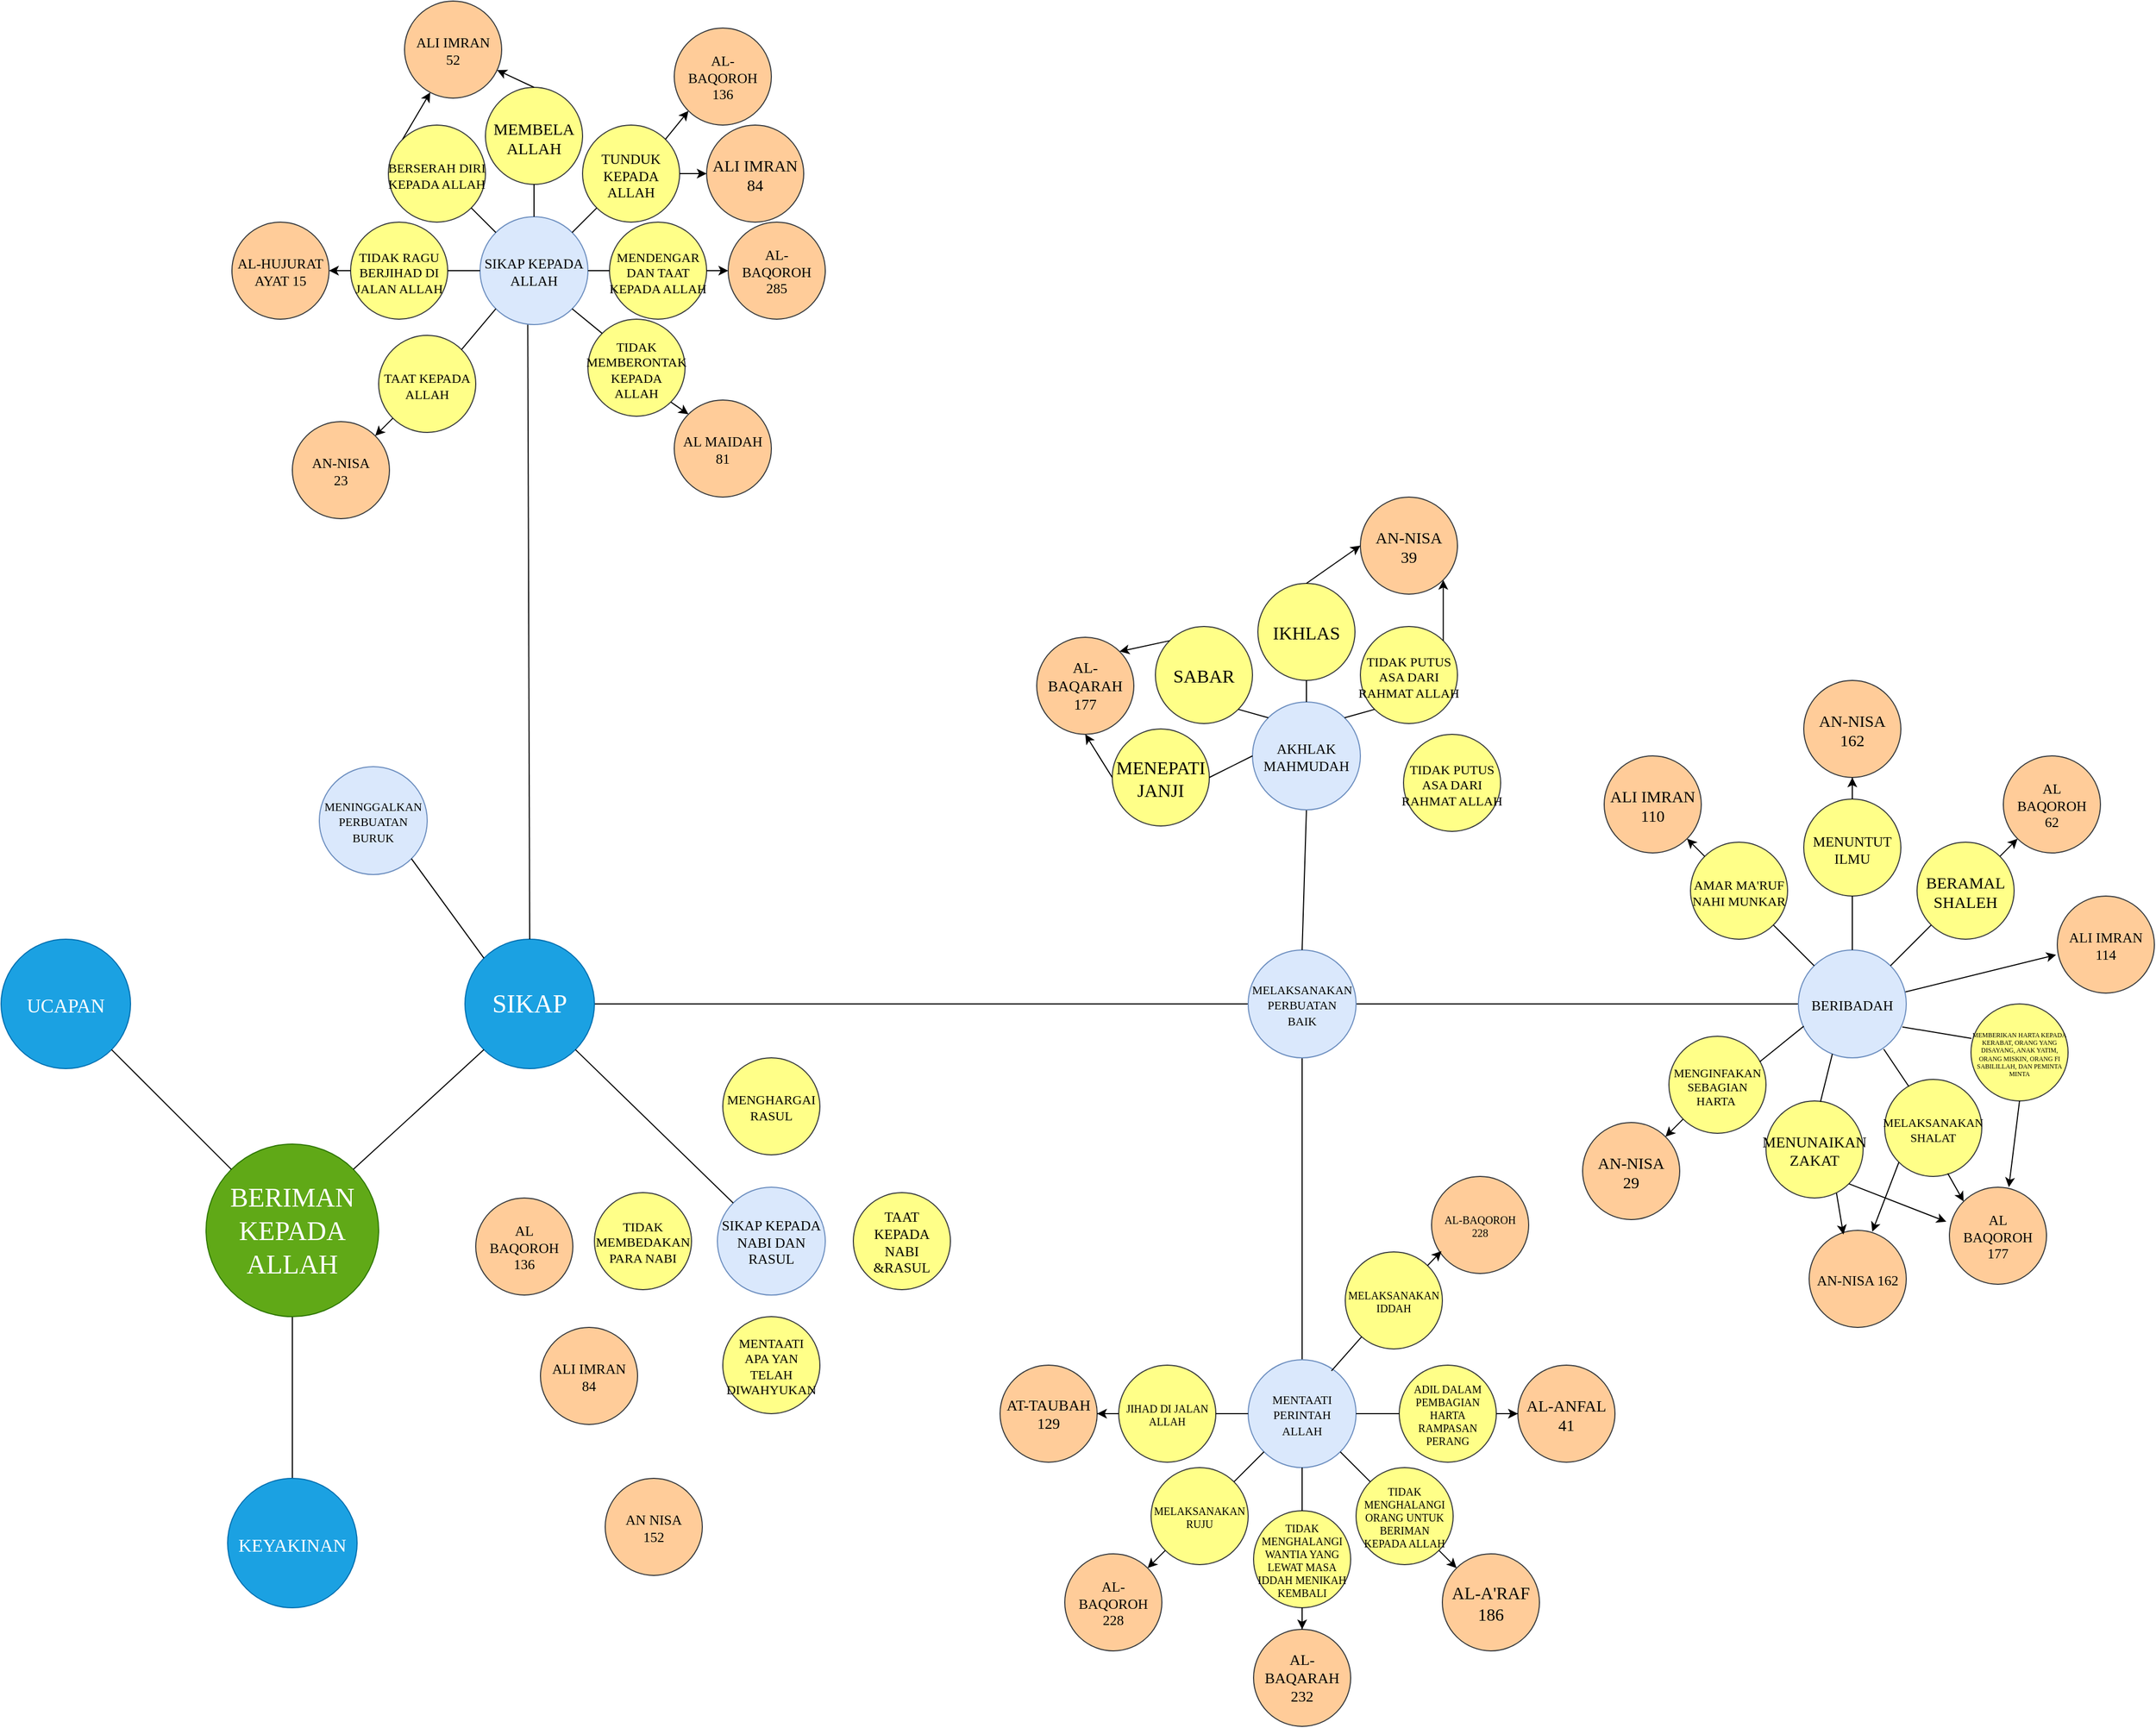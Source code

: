 <mxfile version="22.1.5" type="github">
  <diagram name="Page-1" id="rL7skqNRmiK7tFPdeKB9">
    <mxGraphModel dx="1336" dy="823" grid="1" gridSize="10" guides="1" tooltips="1" connect="1" arrows="1" fold="1" page="1" pageScale="1" pageWidth="850" pageHeight="1100" math="0" shadow="0">
      <root>
        <mxCell id="0" />
        <mxCell id="1" parent="0" />
        <mxCell id="a2YRNJPd1vLLNCF1Q3Im-14" style="edgeStyle=orthogonalEdgeStyle;rounded=0;orthogonalLoop=1;jettySize=auto;html=1;entryX=0.5;entryY=0;entryDx=0;entryDy=0;endArrow=none;endFill=0;" parent="1" source="a2YRNJPd1vLLNCF1Q3Im-1" target="a2YRNJPd1vLLNCF1Q3Im-5" edge="1">
          <mxGeometry relative="1" as="geometry" />
        </mxCell>
        <mxCell id="a2YRNJPd1vLLNCF1Q3Im-1" value="&lt;font face=&quot;Georgia&quot; style=&quot;font-size: 25px;&quot;&gt;BERIMAN KEPADA ALLAH&lt;/font&gt;" style="ellipse;aspect=fixed;verticalAlign=middle;fontSize=25;labelBackgroundColor=none;labelBorderColor=none;whiteSpace=wrap;html=1;spacingTop=0;movable=1;resizable=1;rotatable=1;deletable=1;editable=1;locked=0;connectable=1;fillColor=#60a917;strokeColor=#2D7600;fontColor=#ffffff;" parent="1" vertex="1">
          <mxGeometry x="600" y="1110" width="160" height="160" as="geometry" />
        </mxCell>
        <mxCell id="a2YRNJPd1vLLNCF1Q3Im-5" value="&lt;font style=&quot;font-size: 17px;&quot; face=&quot;Georgia&quot;&gt;KEYAKINAN&lt;/font&gt;" style="ellipse;aspect=fixed;verticalAlign=middle;fontSize=24;labelBackgroundColor=none;labelBorderColor=none;whiteSpace=wrap;html=1;spacingTop=0;fillColor=#1ba1e2;fontColor=#ffffff;strokeColor=#006EAF;" parent="1" vertex="1">
          <mxGeometry x="620" y="1420" width="120" height="120" as="geometry" />
        </mxCell>
        <mxCell id="a2YRNJPd1vLLNCF1Q3Im-7" value="&lt;font face=&quot;Georgia&quot;&gt;&lt;span style=&quot;font-size: 18px;&quot;&gt;UCAPAN&lt;/span&gt;&lt;/font&gt;" style="ellipse;aspect=fixed;verticalAlign=middle;fontSize=24;labelBackgroundColor=none;labelBorderColor=none;whiteSpace=wrap;html=1;spacingTop=0;fillColor=#1ba1e2;fontColor=#ffffff;strokeColor=#006EAF;" parent="1" vertex="1">
          <mxGeometry x="410" y="920" width="120" height="120" as="geometry" />
        </mxCell>
        <mxCell id="o5gAmBm_YUjry-24WyWt-43" style="edgeStyle=orthogonalEdgeStyle;rounded=0;orthogonalLoop=1;jettySize=auto;html=1;entryX=0;entryY=0.5;entryDx=0;entryDy=0;endArrow=none;endFill=0;" parent="1" source="a2YRNJPd1vLLNCF1Q3Im-8" target="a2YRNJPd1vLLNCF1Q3Im-17" edge="1">
          <mxGeometry relative="1" as="geometry">
            <mxPoint x="1100" y="980" as="targetPoint" />
          </mxGeometry>
        </mxCell>
        <mxCell id="a2YRNJPd1vLLNCF1Q3Im-8" value="&lt;font face=&quot;Georgia&quot; style=&quot;font-size: 24px;&quot;&gt;SIKAP&lt;/font&gt;" style="ellipse;aspect=fixed;verticalAlign=middle;fontSize=24;labelBackgroundColor=none;labelBorderColor=none;whiteSpace=wrap;html=1;spacingTop=0;fillColor=#1ba1e2;fontColor=#ffffff;strokeColor=#006EAF;" parent="1" vertex="1">
          <mxGeometry x="840" y="920" width="120" height="120" as="geometry" />
        </mxCell>
        <mxCell id="a2YRNJPd1vLLNCF1Q3Im-11" value="" style="endArrow=none;html=1;rounded=0;exitX=1;exitY=0;exitDx=0;exitDy=0;entryX=0;entryY=1;entryDx=0;entryDy=0;endFill=0;" parent="1" source="a2YRNJPd1vLLNCF1Q3Im-1" target="a2YRNJPd1vLLNCF1Q3Im-8" edge="1">
          <mxGeometry width="50" height="50" relative="1" as="geometry">
            <mxPoint x="820" y="1140" as="sourcePoint" />
            <mxPoint x="910" y="1100" as="targetPoint" />
          </mxGeometry>
        </mxCell>
        <mxCell id="a2YRNJPd1vLLNCF1Q3Im-13" value="" style="endArrow=none;html=1;rounded=0;exitX=0;exitY=0;exitDx=0;exitDy=0;endFill=0;" parent="1" source="a2YRNJPd1vLLNCF1Q3Im-1" target="a2YRNJPd1vLLNCF1Q3Im-7" edge="1">
          <mxGeometry width="50" height="50" relative="1" as="geometry">
            <mxPoint x="560" y="1170" as="sourcePoint" />
            <mxPoint x="610" y="1120" as="targetPoint" />
          </mxGeometry>
        </mxCell>
        <mxCell id="a2YRNJPd1vLLNCF1Q3Im-16" value="&lt;font style=&quot;font-size: 11px;&quot; face=&quot;Georgia&quot;&gt;MENINGGALKAN PERBUATAN BURUK&lt;/font&gt;" style="ellipse;whiteSpace=wrap;html=1;aspect=fixed;spacingTop=2;spacing=5;fillColor=#dae8fc;strokeColor=#6c8ebf;" parent="1" vertex="1">
          <mxGeometry x="705" y="760" width="100" height="100" as="geometry" />
        </mxCell>
        <mxCell id="o5gAmBm_YUjry-24WyWt-33" style="edgeStyle=orthogonalEdgeStyle;rounded=0;orthogonalLoop=1;jettySize=auto;html=1;entryX=0.5;entryY=0;entryDx=0;entryDy=0;endArrow=none;endFill=0;" parent="1" source="a2YRNJPd1vLLNCF1Q3Im-17" target="a2YRNJPd1vLLNCF1Q3Im-25" edge="1">
          <mxGeometry relative="1" as="geometry">
            <mxPoint x="1200" y="1360" as="targetPoint" />
          </mxGeometry>
        </mxCell>
        <mxCell id="o5gAmBm_YUjry-24WyWt-42" style="edgeStyle=orthogonalEdgeStyle;rounded=0;orthogonalLoop=1;jettySize=auto;html=1;entryX=0;entryY=0.5;entryDx=0;entryDy=0;endArrow=none;endFill=0;" parent="1" source="a2YRNJPd1vLLNCF1Q3Im-17" target="a2YRNJPd1vLLNCF1Q3Im-30" edge="1">
          <mxGeometry relative="1" as="geometry">
            <mxPoint x="1560" y="1080" as="targetPoint" />
          </mxGeometry>
        </mxCell>
        <mxCell id="a2YRNJPd1vLLNCF1Q3Im-17" value="&lt;font face=&quot;Georgia&quot;&gt;&lt;span style=&quot;font-size: 11px;&quot;&gt;MELAKSANAKAN PERBUATAN BAIK&lt;/span&gt;&lt;/font&gt;" style="ellipse;whiteSpace=wrap;html=1;aspect=fixed;spacingTop=2;spacing=5;fillColor=#dae8fc;strokeColor=#6c8ebf;" parent="1" vertex="1">
          <mxGeometry x="1566" y="930" width="100" height="100" as="geometry" />
        </mxCell>
        <mxCell id="a2YRNJPd1vLLNCF1Q3Im-20" value="" style="endArrow=none;html=1;rounded=0;entryX=1;entryY=1;entryDx=0;entryDy=0;endFill=0;exitX=0;exitY=0;exitDx=0;exitDy=0;" parent="1" source="a2YRNJPd1vLLNCF1Q3Im-8" target="a2YRNJPd1vLLNCF1Q3Im-16" edge="1">
          <mxGeometry width="50" height="50" relative="1" as="geometry">
            <mxPoint x="690" y="1020" as="sourcePoint" />
            <mxPoint x="740" y="970" as="targetPoint" />
          </mxGeometry>
        </mxCell>
        <mxCell id="o5gAmBm_YUjry-24WyWt-23" value="" style="group" parent="1" vertex="1" connectable="0">
          <mxGeometry x="1336" y="1140" width="590" height="510" as="geometry" />
        </mxCell>
        <mxCell id="a2YRNJPd1vLLNCF1Q3Im-22" value="&lt;font style=&quot;font-size: 10px;&quot;&gt;MELAKSANAKAN IDDAH&lt;/font&gt;" style="ellipse;whiteSpace=wrap;html=1;aspect=fixed;spacingTop=2;spacing=5;fontSize=10;fontFamily=Tahoma;fillColor=#ffff88;strokeColor=#36393d;" parent="o5gAmBm_YUjry-24WyWt-23" vertex="1">
          <mxGeometry x="320" y="70" width="90" height="90" as="geometry" />
        </mxCell>
        <mxCell id="a2YRNJPd1vLLNCF1Q3Im-23" value="&lt;font style=&quot;font-size: 10px;&quot;&gt;MELAKSANAKAN RUJU&lt;/font&gt;" style="ellipse;whiteSpace=wrap;html=1;aspect=fixed;spacingTop=2;spacing=5;fontSize=10;fontFamily=Tahoma;fillColor=#ffff88;strokeColor=#36393d;" parent="o5gAmBm_YUjry-24WyWt-23" vertex="1">
          <mxGeometry x="140" y="270" width="90" height="90" as="geometry" />
        </mxCell>
        <mxCell id="a2YRNJPd1vLLNCF1Q3Im-24" value="&lt;font style=&quot;font-size: 10px;&quot;&gt;TIDAK MENGHALANGI WANTIA YANG LEWAT MASA IDDAH MENIKAH KEMBALI&lt;/font&gt;" style="ellipse;whiteSpace=wrap;html=1;aspect=fixed;spacingTop=2;spacing=5;fontSize=10;fontFamily=Tahoma;fillColor=#ffff88;strokeColor=#36393d;" parent="o5gAmBm_YUjry-24WyWt-23" vertex="1">
          <mxGeometry x="235" y="310" width="90" height="90" as="geometry" />
        </mxCell>
        <mxCell id="a2YRNJPd1vLLNCF1Q3Im-25" value="&lt;font face=&quot;Georgia&quot;&gt;&lt;span style=&quot;font-size: 11px;&quot;&gt;MENTAATI PERINTAH ALLAH&lt;/span&gt;&lt;/font&gt;" style="ellipse;whiteSpace=wrap;html=1;aspect=fixed;spacingTop=2;spacing=5;fillColor=#dae8fc;strokeColor=#6c8ebf;" parent="o5gAmBm_YUjry-24WyWt-23" vertex="1">
          <mxGeometry x="230" y="170" width="100" height="100" as="geometry" />
        </mxCell>
        <mxCell id="a2YRNJPd1vLLNCF1Q3Im-27" value="&lt;font style=&quot;font-size: 10px;&quot;&gt;TIDAK MENGHALANGI ORANG UNTUK BERIMAN KEPADA ALLAH&lt;/font&gt;" style="ellipse;whiteSpace=wrap;html=1;aspect=fixed;spacingTop=2;spacing=5;fontSize=10;fontFamily=Tahoma;fillColor=#ffff88;strokeColor=#36393d;" parent="o5gAmBm_YUjry-24WyWt-23" vertex="1">
          <mxGeometry x="330" y="270" width="90" height="90" as="geometry" />
        </mxCell>
        <mxCell id="a2YRNJPd1vLLNCF1Q3Im-28" value="&lt;font style=&quot;font-size: 10px;&quot;&gt;ADIL DALAM PEMBAGIAN HARTA RAMPASAN PERANG&lt;/font&gt;" style="ellipse;whiteSpace=wrap;html=1;aspect=fixed;spacingTop=2;spacing=5;fontSize=10;fontFamily=Tahoma;fillColor=#ffff88;strokeColor=#36393d;" parent="o5gAmBm_YUjry-24WyWt-23" vertex="1">
          <mxGeometry x="370" y="175" width="90" height="90" as="geometry" />
        </mxCell>
        <mxCell id="a2YRNJPd1vLLNCF1Q3Im-29" value="&lt;font style=&quot;font-size: 10px;&quot;&gt;JIHAD DI JALAN ALLAH&lt;/font&gt;" style="ellipse;whiteSpace=wrap;html=1;aspect=fixed;spacingTop=2;spacing=5;fontSize=10;fontFamily=Tahoma;fillColor=#ffff88;strokeColor=#36393d;" parent="o5gAmBm_YUjry-24WyWt-23" vertex="1">
          <mxGeometry x="110" y="175" width="90" height="90" as="geometry" />
        </mxCell>
        <mxCell id="o5gAmBm_YUjry-24WyWt-8" value="AL-BAQARAH&lt;br style=&quot;font-size: 14px;&quot;&gt;232" style="ellipse;whiteSpace=wrap;html=1;aspect=fixed;spacingTop=2;spacing=5;fontSize=14;fontFamily=Tahoma;fillStyle=solid;fillColor=#ffcc99;strokeColor=#36393d;" parent="o5gAmBm_YUjry-24WyWt-23" vertex="1">
          <mxGeometry x="235" y="420" width="90" height="90" as="geometry" />
        </mxCell>
        <mxCell id="o5gAmBm_YUjry-24WyWt-9" value="AL-A&#39;RAF&lt;br style=&quot;font-size: 16px;&quot;&gt;186" style="ellipse;whiteSpace=wrap;html=1;aspect=fixed;spacingTop=2;spacing=5;fontSize=16;fontFamily=Tahoma;fillStyle=solid;fillColor=#ffcc99;strokeColor=#36393d;" parent="o5gAmBm_YUjry-24WyWt-23" vertex="1">
          <mxGeometry x="410" y="350" width="90" height="90" as="geometry" />
        </mxCell>
        <mxCell id="o5gAmBm_YUjry-24WyWt-10" value="AL-ANFAL&lt;br style=&quot;font-size: 15px;&quot;&gt;41" style="ellipse;whiteSpace=wrap;html=1;aspect=fixed;spacingTop=2;spacing=5;fontSize=15;fontFamily=Tahoma;fillStyle=solid;fillColor=#ffcc99;strokeColor=#36393d;" parent="o5gAmBm_YUjry-24WyWt-23" vertex="1">
          <mxGeometry x="480" y="175" width="90" height="90" as="geometry" />
        </mxCell>
        <mxCell id="o5gAmBm_YUjry-24WyWt-11" value="AL-BAQOROH&lt;br&gt;228" style="ellipse;whiteSpace=wrap;html=1;aspect=fixed;spacingTop=2;spacing=5;fontSize=10;fontFamily=Tahoma;fillStyle=solid;fillColor=#ffcc99;strokeColor=#36393d;" parent="o5gAmBm_YUjry-24WyWt-23" vertex="1">
          <mxGeometry x="400" width="90" height="90" as="geometry" />
        </mxCell>
        <mxCell id="o5gAmBm_YUjry-24WyWt-12" value="&lt;font style=&quot;font-size: 13px;&quot;&gt;AL-BAQOROH&lt;br&gt;228&lt;/font&gt;" style="ellipse;whiteSpace=wrap;html=1;aspect=fixed;spacingTop=2;spacing=5;fontSize=10;fontFamily=Tahoma;fillStyle=solid;fillColor=#ffcc99;strokeColor=#36393d;" parent="o5gAmBm_YUjry-24WyWt-23" vertex="1">
          <mxGeometry x="60" y="350" width="90" height="90" as="geometry" />
        </mxCell>
        <mxCell id="o5gAmBm_YUjry-24WyWt-13" value="&lt;font style=&quot;font-size: 14px;&quot;&gt;AT-TAUBAH&lt;br&gt;129&lt;/font&gt;" style="ellipse;whiteSpace=wrap;html=1;aspect=fixed;spacingTop=2;spacing=5;fontSize=10;fontFamily=Tahoma;fillStyle=solid;fillColor=#ffcc99;strokeColor=#36393d;" parent="o5gAmBm_YUjry-24WyWt-23" vertex="1">
          <mxGeometry y="175" width="90" height="90" as="geometry" />
        </mxCell>
        <mxCell id="o5gAmBm_YUjry-24WyWt-1" value="" style="endArrow=none;html=1;rounded=0;exitX=0.772;exitY=0.103;exitDx=0;exitDy=0;exitPerimeter=0;endFill=0;" parent="o5gAmBm_YUjry-24WyWt-23" source="a2YRNJPd1vLLNCF1Q3Im-25" target="a2YRNJPd1vLLNCF1Q3Im-22" edge="1">
          <mxGeometry width="50" height="50" relative="1" as="geometry">
            <mxPoint x="860" y="445" as="sourcePoint" />
            <mxPoint x="910" y="395" as="targetPoint" />
          </mxGeometry>
        </mxCell>
        <mxCell id="o5gAmBm_YUjry-24WyWt-4" value="" style="endArrow=none;html=1;rounded=0;exitX=0.5;exitY=1;exitDx=0;exitDy=0;entryX=0.5;entryY=0;entryDx=0;entryDy=0;endFill=0;" parent="o5gAmBm_YUjry-24WyWt-23" source="a2YRNJPd1vLLNCF1Q3Im-25" target="a2YRNJPd1vLLNCF1Q3Im-24" edge="1">
          <mxGeometry width="50" height="50" relative="1" as="geometry">
            <mxPoint x="920" y="591" as="sourcePoint" />
            <mxPoint x="944" y="569" as="targetPoint" />
          </mxGeometry>
        </mxCell>
        <mxCell id="o5gAmBm_YUjry-24WyWt-5" value="" style="endArrow=none;html=1;rounded=0;exitX=0;exitY=1;exitDx=0;exitDy=0;entryX=1;entryY=0;entryDx=0;entryDy=0;endFill=0;" parent="o5gAmBm_YUjry-24WyWt-23" source="a2YRNJPd1vLLNCF1Q3Im-25" target="a2YRNJPd1vLLNCF1Q3Im-23" edge="1">
          <mxGeometry width="50" height="50" relative="1" as="geometry">
            <mxPoint x="870" y="600" as="sourcePoint" />
            <mxPoint x="894" y="578" as="targetPoint" />
          </mxGeometry>
        </mxCell>
        <mxCell id="o5gAmBm_YUjry-24WyWt-3" value="" style="endArrow=none;html=1;rounded=0;exitX=1;exitY=1;exitDx=0;exitDy=0;entryX=0;entryY=0;entryDx=0;entryDy=0;endFill=0;" parent="o5gAmBm_YUjry-24WyWt-23" source="a2YRNJPd1vLLNCF1Q3Im-25" target="a2YRNJPd1vLLNCF1Q3Im-27" edge="1">
          <mxGeometry width="50" height="50" relative="1" as="geometry">
            <mxPoint x="960" y="550" as="sourcePoint" />
            <mxPoint x="984" y="528" as="targetPoint" />
          </mxGeometry>
        </mxCell>
        <mxCell id="o5gAmBm_YUjry-24WyWt-2" value="" style="endArrow=none;html=1;rounded=0;exitX=1;exitY=0.5;exitDx=0;exitDy=0;entryX=0;entryY=0.5;entryDx=0;entryDy=0;endFill=0;" parent="o5gAmBm_YUjry-24WyWt-23" source="a2YRNJPd1vLLNCF1Q3Im-25" target="a2YRNJPd1vLLNCF1Q3Im-28" edge="1">
          <mxGeometry width="50" height="50" relative="1" as="geometry">
            <mxPoint x="970" y="502" as="sourcePoint" />
            <mxPoint x="994" y="480" as="targetPoint" />
          </mxGeometry>
        </mxCell>
        <mxCell id="o5gAmBm_YUjry-24WyWt-6" value="" style="endArrow=none;html=1;rounded=0;exitX=0;exitY=0.5;exitDx=0;exitDy=0;entryX=1;entryY=0.5;entryDx=0;entryDy=0;endFill=0;" parent="o5gAmBm_YUjry-24WyWt-23" source="a2YRNJPd1vLLNCF1Q3Im-25" target="a2YRNJPd1vLLNCF1Q3Im-29" edge="1">
          <mxGeometry width="50" height="50" relative="1" as="geometry">
            <mxPoint x="850" y="470" as="sourcePoint" />
            <mxPoint x="874" y="448" as="targetPoint" />
          </mxGeometry>
        </mxCell>
        <mxCell id="o5gAmBm_YUjry-24WyWt-16" style="edgeStyle=orthogonalEdgeStyle;rounded=0;orthogonalLoop=1;jettySize=auto;html=1;" parent="o5gAmBm_YUjry-24WyWt-23" source="a2YRNJPd1vLLNCF1Q3Im-24" target="o5gAmBm_YUjry-24WyWt-8" edge="1">
          <mxGeometry relative="1" as="geometry" />
        </mxCell>
        <mxCell id="o5gAmBm_YUjry-24WyWt-17" value="" style="endArrow=classic;html=1;rounded=0;entryX=0;entryY=0;entryDx=0;entryDy=0;exitX=1;exitY=1;exitDx=0;exitDy=0;" parent="o5gAmBm_YUjry-24WyWt-23" source="a2YRNJPd1vLLNCF1Q3Im-27" target="o5gAmBm_YUjry-24WyWt-9" edge="1">
          <mxGeometry width="50" height="50" relative="1" as="geometry">
            <mxPoint x="1010" y="700" as="sourcePoint" />
            <mxPoint x="867" y="593" as="targetPoint" />
          </mxGeometry>
        </mxCell>
        <mxCell id="o5gAmBm_YUjry-24WyWt-18" style="edgeStyle=orthogonalEdgeStyle;rounded=0;orthogonalLoop=1;jettySize=auto;html=1;" parent="o5gAmBm_YUjry-24WyWt-23" source="a2YRNJPd1vLLNCF1Q3Im-28" target="o5gAmBm_YUjry-24WyWt-10" edge="1">
          <mxGeometry relative="1" as="geometry" />
        </mxCell>
        <mxCell id="o5gAmBm_YUjry-24WyWt-19" value="" style="endArrow=classic;html=1;rounded=0;entryX=0.102;entryY=0.769;entryDx=0;entryDy=0;entryPerimeter=0;" parent="o5gAmBm_YUjry-24WyWt-23" source="a2YRNJPd1vLLNCF1Q3Im-22" target="o5gAmBm_YUjry-24WyWt-11" edge="1">
          <mxGeometry width="50" height="50" relative="1" as="geometry">
            <mxPoint x="1070" y="390" as="sourcePoint" />
            <mxPoint x="877" y="603" as="targetPoint" />
          </mxGeometry>
        </mxCell>
        <mxCell id="o5gAmBm_YUjry-24WyWt-15" value="" style="endArrow=classic;html=1;rounded=0;exitX=0;exitY=1;exitDx=0;exitDy=0;entryX=1;entryY=0;entryDx=0;entryDy=0;" parent="o5gAmBm_YUjry-24WyWt-23" source="a2YRNJPd1vLLNCF1Q3Im-23" target="o5gAmBm_YUjry-24WyWt-12" edge="1">
          <mxGeometry width="50" height="50" relative="1" as="geometry">
            <mxPoint x="829" y="702" as="sourcePoint" />
            <mxPoint x="801" y="730" as="targetPoint" />
          </mxGeometry>
        </mxCell>
        <mxCell id="o5gAmBm_YUjry-24WyWt-14" style="edgeStyle=orthogonalEdgeStyle;rounded=0;orthogonalLoop=1;jettySize=auto;html=1;" parent="o5gAmBm_YUjry-24WyWt-23" source="a2YRNJPd1vLLNCF1Q3Im-29" target="o5gAmBm_YUjry-24WyWt-13" edge="1">
          <mxGeometry relative="1" as="geometry" />
        </mxCell>
        <mxCell id="xzEgWmElNntETUFJBHzL-2" value="" style="endArrow=none;html=1;rounded=0;exitX=0.5;exitY=0;exitDx=0;exitDy=0;entryX=0.5;entryY=1;entryDx=0;entryDy=0;endFill=0;" parent="1" source="a2YRNJPd1vLLNCF1Q3Im-17" target="xzEgWmElNntETUFJBHzL-1" edge="1">
          <mxGeometry width="50" height="50" relative="1" as="geometry">
            <mxPoint x="1665" y="955" as="sourcePoint" />
            <mxPoint x="1627" y="917" as="targetPoint" />
          </mxGeometry>
        </mxCell>
        <mxCell id="xzEgWmElNntETUFJBHzL-3" value="" style="group" parent="1" vertex="1" connectable="0">
          <mxGeometry x="1876" y="680" width="530" height="600" as="geometry" />
        </mxCell>
        <mxCell id="a2YRNJPd1vLLNCF1Q3Im-30" value="&lt;font face=&quot;Georgia&quot; style=&quot;font-size: 13px;&quot;&gt;&lt;span style=&quot;font-size: 13px;&quot;&gt;BERIBADAH&lt;/span&gt;&lt;/font&gt;" style="ellipse;whiteSpace=wrap;html=1;aspect=fixed;spacingTop=2;spacing=5;fontSize=13;fillColor=#dae8fc;strokeColor=#6c8ebf;" parent="xzEgWmElNntETUFJBHzL-3" vertex="1">
          <mxGeometry x="200" y="250" width="100" height="100" as="geometry" />
        </mxCell>
        <mxCell id="o5gAmBm_YUjry-24WyWt-74" value="ALI IMRAN&lt;br&gt;114" style="ellipse;whiteSpace=wrap;html=1;aspect=fixed;spacingTop=2;spacing=5;fontSize=13;fontFamily=Tahoma;fillColor=#ffcc99;strokeColor=#36393d;" parent="xzEgWmElNntETUFJBHzL-3" vertex="1">
          <mxGeometry x="440" y="200" width="90" height="90" as="geometry" />
        </mxCell>
        <mxCell id="o5gAmBm_YUjry-24WyWt-22" value="BERAMAL SHALEH" style="ellipse;whiteSpace=wrap;html=1;aspect=fixed;spacingTop=2;spacing=5;fontSize=15;fontFamily=Tahoma;fillColor=#ffff88;strokeColor=#36393d;" parent="xzEgWmElNntETUFJBHzL-3" vertex="1">
          <mxGeometry x="310" y="150" width="90" height="90" as="geometry" />
        </mxCell>
        <mxCell id="o5gAmBm_YUjry-24WyWt-26" value="&lt;font style=&quot;font-size: 6px;&quot;&gt;MEMBERIKAN HARTA KEPADA KERABAT, ORANG YANG DISAYANG, ANAK YATIM, ORANG MISKIN, ORANG FI SABILILLAH, DAN PEMINTA MINTA&lt;/font&gt;" style="ellipse;whiteSpace=wrap;html=1;aspect=fixed;spacingTop=3;spacing=-1;fontSize=6;fontFamily=Tahoma;horizontal=1;fillColor=#ffff88;strokeColor=#36393d;" parent="xzEgWmElNntETUFJBHzL-3" vertex="1">
          <mxGeometry x="360" y="300" width="90" height="90" as="geometry" />
        </mxCell>
        <mxCell id="o5gAmBm_YUjry-24WyWt-27" value="MELAKSANAKAN SHALAT" style="ellipse;whiteSpace=wrap;html=1;aspect=fixed;spacingTop=3;spacing=-1;fontSize=11;fontFamily=Tahoma;horizontal=1;fillColor=#ffff88;strokeColor=#36393d;" parent="xzEgWmElNntETUFJBHzL-3" vertex="1">
          <mxGeometry x="280" y="370" width="90" height="90" as="geometry" />
        </mxCell>
        <mxCell id="o5gAmBm_YUjry-24WyWt-28" value="MENUNTUT ILMU" style="ellipse;whiteSpace=wrap;html=1;aspect=fixed;spacingTop=3;spacing=-1;fontSize=13;fontFamily=Tahoma;horizontal=1;fillColor=#ffff88;strokeColor=#36393d;" parent="xzEgWmElNntETUFJBHzL-3" vertex="1">
          <mxGeometry x="205" y="110" width="90" height="90" as="geometry" />
        </mxCell>
        <mxCell id="o5gAmBm_YUjry-24WyWt-30" value="AMAR MA&#39;RUF NAHI MUNKAR" style="ellipse;whiteSpace=wrap;html=1;aspect=fixed;spacingTop=3;spacing=-1;fontSize=12;fontFamily=Tahoma;horizontal=1;fillColor=#ffff88;strokeColor=#36393d;" parent="xzEgWmElNntETUFJBHzL-3" vertex="1">
          <mxGeometry x="100" y="150" width="90" height="90" as="geometry" />
        </mxCell>
        <mxCell id="o5gAmBm_YUjry-24WyWt-31" value="MENGINFAKAN SEBAGIAN HARTA&amp;nbsp;" style="ellipse;whiteSpace=wrap;html=1;aspect=fixed;spacingTop=3;spacing=-1;fontSize=11;fontFamily=Tahoma;horizontal=1;fillColor=#ffff88;strokeColor=#36393d;" parent="xzEgWmElNntETUFJBHzL-3" vertex="1">
          <mxGeometry x="80" y="330" width="90" height="90" as="geometry" />
        </mxCell>
        <mxCell id="o5gAmBm_YUjry-24WyWt-32" value="MENUNAIKAN ZAKAT" style="ellipse;whiteSpace=wrap;html=1;aspect=fixed;spacingTop=3;spacing=-1;fontSize=14;fontFamily=Tahoma;horizontal=1;fillColor=#ffff88;strokeColor=#36393d;" parent="xzEgWmElNntETUFJBHzL-3" vertex="1">
          <mxGeometry x="170" y="390" width="90" height="90" as="geometry" />
        </mxCell>
        <mxCell id="o5gAmBm_YUjry-24WyWt-47" value="AL BAQOROH&lt;br style=&quot;font-size: 13px;&quot;&gt;62" style="ellipse;whiteSpace=wrap;html=1;aspect=fixed;spacingTop=2;spacing=5;fontSize=13;fontFamily=Tahoma;fillColor=#ffcc99;strokeColor=#36393d;" parent="xzEgWmElNntETUFJBHzL-3" vertex="1">
          <mxGeometry x="390" y="70" width="90" height="90" as="geometry" />
        </mxCell>
        <mxCell id="o5gAmBm_YUjry-24WyWt-48" value="AL BAQOROH&lt;br style=&quot;font-size: 13px;&quot;&gt;177" style="ellipse;whiteSpace=wrap;html=1;aspect=fixed;spacingTop=2;spacing=5;fontSize=13;fontFamily=Tahoma;fillColor=#ffcc99;strokeColor=#36393d;" parent="xzEgWmElNntETUFJBHzL-3" vertex="1">
          <mxGeometry x="340" y="470" width="90" height="90" as="geometry" />
        </mxCell>
        <mxCell id="o5gAmBm_YUjry-24WyWt-52" value="ALI IMRAN&lt;br&gt;110" style="ellipse;whiteSpace=wrap;html=1;aspect=fixed;spacingTop=2;spacing=5;fontSize=15;fontFamily=Tahoma;fillColor=#ffcc99;strokeColor=#36393d;" parent="xzEgWmElNntETUFJBHzL-3" vertex="1">
          <mxGeometry x="20" y="70" width="90" height="90" as="geometry" />
        </mxCell>
        <mxCell id="o5gAmBm_YUjry-24WyWt-53" value="AN-NISA 162" style="ellipse;whiteSpace=wrap;html=1;aspect=fixed;spacingTop=2;spacing=5;fontSize=15;fontFamily=Tahoma;fillColor=#ffcc99;strokeColor=#36393d;" parent="xzEgWmElNntETUFJBHzL-3" vertex="1">
          <mxGeometry x="205" width="90" height="90" as="geometry" />
        </mxCell>
        <mxCell id="o5gAmBm_YUjry-24WyWt-51" value="AN-NISA&lt;br&gt;29" style="ellipse;whiteSpace=wrap;html=1;aspect=fixed;spacingTop=2;spacing=5;fontSize=15;fontFamily=Tahoma;fillColor=#ffcc99;strokeColor=#36393d;" parent="xzEgWmElNntETUFJBHzL-3" vertex="1">
          <mxGeometry y="410" width="90" height="90" as="geometry" />
        </mxCell>
        <mxCell id="o5gAmBm_YUjry-24WyWt-66" value="AN-NISA 162" style="ellipse;whiteSpace=wrap;html=1;aspect=fixed;spacingTop=2;spacing=5;fontSize=13;fontFamily=Tahoma;fillColor=#ffcc99;strokeColor=#36393d;" parent="xzEgWmElNntETUFJBHzL-3" vertex="1">
          <mxGeometry x="210" y="510" width="90" height="90" as="geometry" />
        </mxCell>
        <mxCell id="o5gAmBm_YUjry-24WyWt-59" value="" style="endArrow=classic;html=1;rounded=0;exitX=1;exitY=0;exitDx=0;exitDy=0;entryX=0;entryY=1;entryDx=0;entryDy=0;" parent="xzEgWmElNntETUFJBHzL-3" source="o5gAmBm_YUjry-24WyWt-22" target="o5gAmBm_YUjry-24WyWt-47" edge="1">
          <mxGeometry width="50" height="50" relative="1" as="geometry">
            <mxPoint x="2465" y="355" as="sourcePoint" />
            <mxPoint x="2503" y="317" as="targetPoint" />
          </mxGeometry>
        </mxCell>
        <mxCell id="o5gAmBm_YUjry-24WyWt-63" value="" style="endArrow=classic;html=1;rounded=0;entryX=0;entryY=0;entryDx=0;entryDy=0;exitX=0.65;exitY=0.969;exitDx=0;exitDy=0;exitPerimeter=0;" parent="xzEgWmElNntETUFJBHzL-3" source="o5gAmBm_YUjry-24WyWt-27" target="o5gAmBm_YUjry-24WyWt-48" edge="1">
          <mxGeometry width="50" height="50" relative="1" as="geometry">
            <mxPoint x="1450" y="500" as="sourcePoint" />
            <mxPoint x="2518" y="588" as="targetPoint" />
          </mxGeometry>
        </mxCell>
        <mxCell id="o5gAmBm_YUjry-24WyWt-64" value="" style="endArrow=classic;html=1;rounded=0;exitX=0.5;exitY=1;exitDx=0;exitDy=0;entryX=0.612;entryY=0;entryDx=0;entryDy=0;entryPerimeter=0;" parent="xzEgWmElNntETUFJBHzL-3" source="o5gAmBm_YUjry-24WyWt-26" target="o5gAmBm_YUjry-24WyWt-48" edge="1">
          <mxGeometry width="50" height="50" relative="1" as="geometry">
            <mxPoint x="2630" y="440" as="sourcePoint" />
            <mxPoint x="2668" y="468" as="targetPoint" />
          </mxGeometry>
        </mxCell>
        <mxCell id="o5gAmBm_YUjry-24WyWt-65" value="" style="endArrow=classic;html=1;rounded=0;exitX=1;exitY=1;exitDx=0;exitDy=0;entryX=-0.032;entryY=0.355;entryDx=0;entryDy=0;entryPerimeter=0;" parent="xzEgWmElNntETUFJBHzL-3" source="o5gAmBm_YUjry-24WyWt-32" target="o5gAmBm_YUjry-24WyWt-48" edge="1">
          <mxGeometry width="50" height="50" relative="1" as="geometry">
            <mxPoint x="2470" y="570" as="sourcePoint" />
            <mxPoint x="2508" y="598" as="targetPoint" />
          </mxGeometry>
        </mxCell>
        <mxCell id="o5gAmBm_YUjry-24WyWt-62" value="" style="endArrow=classic;html=1;rounded=0;exitX=0;exitY=0;exitDx=0;exitDy=0;entryX=1;entryY=1;entryDx=0;entryDy=0;" parent="xzEgWmElNntETUFJBHzL-3" source="o5gAmBm_YUjry-24WyWt-30" target="o5gAmBm_YUjry-24WyWt-52" edge="1">
          <mxGeometry width="50" height="50" relative="1" as="geometry">
            <mxPoint x="2495" y="385" as="sourcePoint" />
            <mxPoint x="2533" y="347" as="targetPoint" />
          </mxGeometry>
        </mxCell>
        <mxCell id="o5gAmBm_YUjry-24WyWt-55" style="edgeStyle=orthogonalEdgeStyle;rounded=0;orthogonalLoop=1;jettySize=auto;html=1;" parent="xzEgWmElNntETUFJBHzL-3" source="o5gAmBm_YUjry-24WyWt-28" target="o5gAmBm_YUjry-24WyWt-53" edge="1">
          <mxGeometry relative="1" as="geometry" />
        </mxCell>
        <mxCell id="o5gAmBm_YUjry-24WyWt-61" value="" style="endArrow=classic;html=1;rounded=0;exitX=0;exitY=1;exitDx=0;exitDy=0;entryX=1;entryY=0;entryDx=0;entryDy=0;" parent="xzEgWmElNntETUFJBHzL-3" source="o5gAmBm_YUjry-24WyWt-31" target="o5gAmBm_YUjry-24WyWt-51" edge="1">
          <mxGeometry width="50" height="50" relative="1" as="geometry">
            <mxPoint x="2485" y="375" as="sourcePoint" />
            <mxPoint x="2523" y="337" as="targetPoint" />
          </mxGeometry>
        </mxCell>
        <mxCell id="o5gAmBm_YUjry-24WyWt-68" value="" style="endArrow=classic;html=1;rounded=0;exitX=0;exitY=1;exitDx=0;exitDy=0;entryX=0.65;entryY=0.014;entryDx=0;entryDy=0;entryPerimeter=0;" parent="xzEgWmElNntETUFJBHzL-3" source="o5gAmBm_YUjry-24WyWt-27" target="o5gAmBm_YUjry-24WyWt-66" edge="1">
          <mxGeometry width="50" height="50" relative="1" as="geometry">
            <mxPoint x="2461" y="610" as="sourcePoint" />
            <mxPoint x="2589" y="628" as="targetPoint" />
          </mxGeometry>
        </mxCell>
        <mxCell id="o5gAmBm_YUjry-24WyWt-73" value="" style="endArrow=classic;html=1;rounded=0;exitX=0.992;exitY=0.389;exitDx=0;exitDy=0;exitPerimeter=0;entryX=-0.012;entryY=0.605;entryDx=0;entryDy=0;entryPerimeter=0;" parent="xzEgWmElNntETUFJBHzL-3" source="a2YRNJPd1vLLNCF1Q3Im-30" target="o5gAmBm_YUjry-24WyWt-74" edge="1">
          <mxGeometry width="50" height="50" relative="1" as="geometry">
            <mxPoint x="1436" y="334.5" as="sourcePoint" />
            <mxPoint x="1570" y="290" as="targetPoint" />
          </mxGeometry>
        </mxCell>
        <mxCell id="a2YRNJPd1vLLNCF1Q3Im-21" value="" style="endArrow=none;html=1;rounded=0;exitX=1;exitY=0;exitDx=0;exitDy=0;entryX=0;entryY=1;entryDx=0;entryDy=0;endFill=0;" parent="xzEgWmElNntETUFJBHzL-3" source="a2YRNJPd1vLLNCF1Q3Im-30" target="o5gAmBm_YUjry-24WyWt-22" edge="1">
          <mxGeometry width="50" height="50" relative="1" as="geometry">
            <mxPoint x="2080" y="293.9" as="sourcePoint" />
            <mxPoint x="2490" y="320" as="targetPoint" />
          </mxGeometry>
        </mxCell>
        <mxCell id="o5gAmBm_YUjry-24WyWt-72" value="" style="endArrow=none;html=1;rounded=0;exitX=0.964;exitY=0.714;exitDx=0;exitDy=0;entryX=0.005;entryY=0.355;entryDx=0;entryDy=0;exitPerimeter=0;entryPerimeter=0;endFill=0;" parent="xzEgWmElNntETUFJBHzL-3" source="a2YRNJPd1vLLNCF1Q3Im-30" target="o5gAmBm_YUjry-24WyWt-26" edge="1">
          <mxGeometry width="50" height="50" relative="1" as="geometry">
            <mxPoint x="1405" y="385" as="sourcePoint" />
            <mxPoint x="1422" y="426" as="targetPoint" />
          </mxGeometry>
        </mxCell>
        <mxCell id="o5gAmBm_YUjry-24WyWt-44" value="" style="endArrow=none;html=1;rounded=0;exitX=0.791;exitY=0.919;exitDx=0;exitDy=0;entryX=0.248;entryY=0.072;entryDx=0;entryDy=0;entryPerimeter=0;exitPerimeter=0;endFill=0;" parent="xzEgWmElNntETUFJBHzL-3" source="a2YRNJPd1vLLNCF1Q3Im-30" target="o5gAmBm_YUjry-24WyWt-27" edge="1">
          <mxGeometry width="50" height="50" relative="1" as="geometry">
            <mxPoint x="2490" y="448" as="sourcePoint" />
            <mxPoint x="2538" y="410" as="targetPoint" />
          </mxGeometry>
        </mxCell>
        <mxCell id="o5gAmBm_YUjry-24WyWt-41" style="edgeStyle=orthogonalEdgeStyle;rounded=0;orthogonalLoop=1;jettySize=auto;html=1;endArrow=none;endFill=0;" parent="xzEgWmElNntETUFJBHzL-3" source="a2YRNJPd1vLLNCF1Q3Im-30" target="o5gAmBm_YUjry-24WyWt-28" edge="1">
          <mxGeometry relative="1" as="geometry">
            <mxPoint x="2420" y="280" as="targetPoint" />
          </mxGeometry>
        </mxCell>
        <mxCell id="o5gAmBm_YUjry-24WyWt-46" value="" style="endArrow=none;html=1;rounded=0;exitX=0;exitY=0;exitDx=0;exitDy=0;entryX=1;entryY=1;entryDx=0;entryDy=0;endFill=0;" parent="xzEgWmElNntETUFJBHzL-3" source="a2YRNJPd1vLLNCF1Q3Im-30" target="o5gAmBm_YUjry-24WyWt-30" edge="1">
          <mxGeometry width="50" height="50" relative="1" as="geometry">
            <mxPoint x="2485" y="375" as="sourcePoint" />
            <mxPoint x="2533" y="337" as="targetPoint" />
          </mxGeometry>
        </mxCell>
        <mxCell id="o5gAmBm_YUjry-24WyWt-45" value="" style="endArrow=none;html=1;rounded=0;entryX=0.934;entryY=0.264;entryDx=0;entryDy=0;endFill=0;exitX=0.05;exitY=0.707;exitDx=0;exitDy=0;exitPerimeter=0;entryPerimeter=0;" parent="xzEgWmElNntETUFJBHzL-3" source="a2YRNJPd1vLLNCF1Q3Im-30" target="o5gAmBm_YUjry-24WyWt-31" edge="1">
          <mxGeometry width="50" height="50" relative="1" as="geometry">
            <mxPoint x="1310" y="370" as="sourcePoint" />
            <mxPoint x="2523" y="327" as="targetPoint" />
          </mxGeometry>
        </mxCell>
        <mxCell id="o5gAmBm_YUjry-24WyWt-70" value="" style="endArrow=none;html=1;rounded=0;exitX=0.315;exitY=0.964;exitDx=0;exitDy=0;entryX=0.561;entryY=0.008;entryDx=0;entryDy=0;exitPerimeter=0;entryPerimeter=0;endFill=0;" parent="xzEgWmElNntETUFJBHzL-3" source="a2YRNJPd1vLLNCF1Q3Im-30" target="o5gAmBm_YUjry-24WyWt-32" edge="1">
          <mxGeometry width="50" height="50" relative="1" as="geometry">
            <mxPoint x="1335" y="385" as="sourcePoint" />
            <mxPoint x="1277" y="393" as="targetPoint" />
          </mxGeometry>
        </mxCell>
        <mxCell id="o5gAmBm_YUjry-24WyWt-71" value="" style="endArrow=classic;html=1;rounded=0;exitX=0.726;exitY=0.949;exitDx=0;exitDy=0;exitPerimeter=0;entryX=0.353;entryY=0.043;entryDx=0;entryDy=0;entryPerimeter=0;" parent="xzEgWmElNntETUFJBHzL-3" source="o5gAmBm_YUjry-24WyWt-32" edge="1" target="o5gAmBm_YUjry-24WyWt-66">
          <mxGeometry width="50" height="50" relative="1" as="geometry">
            <mxPoint x="-91" y="355" as="sourcePoint" />
            <mxPoint x="-86" y="510" as="targetPoint" />
          </mxGeometry>
        </mxCell>
        <mxCell id="xzEgWmElNntETUFJBHzL-25" value="" style="group" parent="1" vertex="1" connectable="0">
          <mxGeometry x="1330" y="610" width="540" height="370" as="geometry" />
        </mxCell>
        <mxCell id="Kcl0dXz8dKdPbEzrSzkq-4" value="" style="group" vertex="1" connectable="0" parent="xzEgWmElNntETUFJBHzL-25">
          <mxGeometry x="40" y="-100" width="430" height="310" as="geometry" />
        </mxCell>
        <mxCell id="xzEgWmElNntETUFJBHzL-1" value="&lt;font face=&quot;Georgia&quot;&gt;AKHLAK MAHMUDAH&lt;/font&gt;" style="ellipse;whiteSpace=wrap;html=1;aspect=fixed;spacingTop=2;spacing=5;fontSize=13;fillColor=#dae8fc;strokeColor=#6c8ebf;" parent="Kcl0dXz8dKdPbEzrSzkq-4" vertex="1">
          <mxGeometry x="200" y="190" width="100" height="100" as="geometry" />
        </mxCell>
        <mxCell id="xzEgWmElNntETUFJBHzL-5" value="MENEPATI JANJI" style="ellipse;whiteSpace=wrap;html=1;aspect=fixed;spacingTop=3;spacing=-1;fontSize=17;fontFamily=Tahoma;horizontal=1;fillColor=#ffff88;strokeColor=#36393d;" parent="Kcl0dXz8dKdPbEzrSzkq-4" vertex="1">
          <mxGeometry x="70" y="215" width="90" height="90" as="geometry" />
        </mxCell>
        <mxCell id="xzEgWmElNntETUFJBHzL-6" value="SABAR" style="ellipse;whiteSpace=wrap;html=1;aspect=fixed;spacingTop=3;spacing=-1;fontSize=17;fontFamily=Tahoma;horizontal=1;fillColor=#ffff88;strokeColor=#36393d;" parent="Kcl0dXz8dKdPbEzrSzkq-4" vertex="1">
          <mxGeometry x="110" y="120" width="90" height="90" as="geometry" />
        </mxCell>
        <mxCell id="xzEgWmElNntETUFJBHzL-7" value="IKHLAS" style="ellipse;whiteSpace=wrap;html=1;aspect=fixed;spacingTop=3;spacing=-1;fontSize=17;fontFamily=Tahoma;horizontal=1;fillColor=#ffff88;strokeColor=#36393d;" parent="Kcl0dXz8dKdPbEzrSzkq-4" vertex="1">
          <mxGeometry x="205" y="80" width="90" height="90" as="geometry" />
        </mxCell>
        <mxCell id="xzEgWmElNntETUFJBHzL-8" value="TIDAK PUTUS ASA DARI RAHMAT ALLAH" style="ellipse;whiteSpace=wrap;html=1;aspect=fixed;spacingTop=3;spacing=-1;fontSize=12;fontFamily=Tahoma;horizontal=1;fillColor=#ffff88;strokeColor=#36393d;" parent="Kcl0dXz8dKdPbEzrSzkq-4" vertex="1">
          <mxGeometry x="300" y="120" width="90" height="90" as="geometry" />
        </mxCell>
        <mxCell id="xzEgWmElNntETUFJBHzL-14" value="AN-NISA&lt;br&gt;39" style="ellipse;whiteSpace=wrap;html=1;aspect=fixed;spacingTop=2;spacing=5;fontSize=15;fontFamily=Tahoma;fillColor=#ffcc99;strokeColor=#36393d;" parent="Kcl0dXz8dKdPbEzrSzkq-4" vertex="1">
          <mxGeometry x="300" width="90" height="90" as="geometry" />
        </mxCell>
        <mxCell id="xzEgWmElNntETUFJBHzL-16" value="AL-BAQARAH&lt;br style=&quot;font-size: 14px;&quot;&gt;177" style="ellipse;whiteSpace=wrap;html=1;aspect=fixed;spacingTop=2;spacing=5;fontSize=14;fontFamily=Tahoma;fillColor=#ffcc99;strokeColor=#36393d;" parent="Kcl0dXz8dKdPbEzrSzkq-4" vertex="1">
          <mxGeometry y="130" width="90" height="90" as="geometry" />
        </mxCell>
        <mxCell id="xzEgWmElNntETUFJBHzL-9" value="" style="endArrow=none;html=1;rounded=0;exitX=0;exitY=0.5;exitDx=0;exitDy=0;entryX=1;entryY=0.5;entryDx=0;entryDy=0;endFill=0;" parent="Kcl0dXz8dKdPbEzrSzkq-4" source="xzEgWmElNntETUFJBHzL-1" target="xzEgWmElNntETUFJBHzL-5" edge="1">
          <mxGeometry width="50" height="50" relative="1" as="geometry">
            <mxPoint x="1600" y="450" as="sourcePoint" />
            <mxPoint x="1660" y="390" as="targetPoint" />
          </mxGeometry>
        </mxCell>
        <mxCell id="xzEgWmElNntETUFJBHzL-11" value="" style="endArrow=none;html=1;rounded=0;exitX=1;exitY=1;exitDx=0;exitDy=0;entryX=0;entryY=0;entryDx=0;entryDy=0;endFill=0;" parent="Kcl0dXz8dKdPbEzrSzkq-4" source="xzEgWmElNntETUFJBHzL-6" target="xzEgWmElNntETUFJBHzL-1" edge="1">
          <mxGeometry width="50" height="50" relative="1" as="geometry">
            <mxPoint x="1505" y="445" as="sourcePoint" />
            <mxPoint x="1565" y="385" as="targetPoint" />
          </mxGeometry>
        </mxCell>
        <mxCell id="xzEgWmElNntETUFJBHzL-10" value="" style="endArrow=none;html=1;rounded=0;exitX=0.5;exitY=1;exitDx=0;exitDy=0;entryX=0.5;entryY=0;entryDx=0;entryDy=0;endFill=0;" parent="Kcl0dXz8dKdPbEzrSzkq-4" source="xzEgWmElNntETUFJBHzL-7" target="xzEgWmElNntETUFJBHzL-1" edge="1">
          <mxGeometry width="50" height="50" relative="1" as="geometry">
            <mxPoint x="1495" y="435" as="sourcePoint" />
            <mxPoint x="1555" y="375" as="targetPoint" />
          </mxGeometry>
        </mxCell>
        <mxCell id="xzEgWmElNntETUFJBHzL-12" value="" style="endArrow=none;html=1;rounded=0;exitX=1;exitY=0;exitDx=0;exitDy=0;entryX=0;entryY=1;entryDx=0;entryDy=0;endFill=0;" parent="Kcl0dXz8dKdPbEzrSzkq-4" source="xzEgWmElNntETUFJBHzL-1" target="xzEgWmElNntETUFJBHzL-8" edge="1">
          <mxGeometry width="50" height="50" relative="1" as="geometry">
            <mxPoint x="1515" y="455" as="sourcePoint" />
            <mxPoint x="1575" y="395" as="targetPoint" />
          </mxGeometry>
        </mxCell>
        <mxCell id="xzEgWmElNntETUFJBHzL-17" value="" style="endArrow=classic;html=1;rounded=0;exitX=0.5;exitY=0;exitDx=0;exitDy=0;endFill=1;entryX=0;entryY=0.5;entryDx=0;entryDy=0;" parent="Kcl0dXz8dKdPbEzrSzkq-4" source="xzEgWmElNntETUFJBHzL-7" target="xzEgWmElNntETUFJBHzL-14" edge="1">
          <mxGeometry width="50" height="50" relative="1" as="geometry">
            <mxPoint x="1580" y="240" as="sourcePoint" />
            <mxPoint x="1620" y="150" as="targetPoint" />
          </mxGeometry>
        </mxCell>
        <mxCell id="xzEgWmElNntETUFJBHzL-20" value="" style="endArrow=classic;html=1;rounded=0;entryX=1;entryY=0;entryDx=0;entryDy=0;endFill=1;exitX=0;exitY=0;exitDx=0;exitDy=0;" parent="Kcl0dXz8dKdPbEzrSzkq-4" source="xzEgWmElNntETUFJBHzL-6" target="xzEgWmElNntETUFJBHzL-16" edge="1">
          <mxGeometry width="50" height="50" relative="1" as="geometry">
            <mxPoint x="1707" y="203" as="sourcePoint" />
            <mxPoint x="106.82" y="116.82" as="targetPoint" />
          </mxGeometry>
        </mxCell>
        <mxCell id="xzEgWmElNntETUFJBHzL-21" value="" style="endArrow=classic;html=1;rounded=0;entryX=0.5;entryY=1;entryDx=0;entryDy=0;endFill=1;exitX=0;exitY=0.5;exitDx=0;exitDy=0;" parent="Kcl0dXz8dKdPbEzrSzkq-4" source="xzEgWmElNntETUFJBHzL-5" target="xzEgWmElNntETUFJBHzL-16" edge="1">
          <mxGeometry width="50" height="50" relative="1" as="geometry">
            <mxPoint x="1717" y="213" as="sourcePoint" />
            <mxPoint x="1733" y="197" as="targetPoint" />
          </mxGeometry>
        </mxCell>
        <mxCell id="xzEgWmElNntETUFJBHzL-24" value="" style="endArrow=classic;html=1;rounded=0;exitX=1;exitY=0;exitDx=0;exitDy=0;endFill=1;entryX=1;entryY=1;entryDx=0;entryDy=0;" parent="Kcl0dXz8dKdPbEzrSzkq-4" source="xzEgWmElNntETUFJBHzL-8" target="xzEgWmElNntETUFJBHzL-14" edge="1">
          <mxGeometry width="50" height="50" relative="1" as="geometry">
            <mxPoint x="860" y="120" as="sourcePoint" />
            <mxPoint x="393.18" y="116.82" as="targetPoint" />
          </mxGeometry>
        </mxCell>
        <mxCell id="Kcl0dXz8dKdPbEzrSzkq-1" value="TIDAK PUTUS ASA DARI RAHMAT ALLAH" style="ellipse;whiteSpace=wrap;html=1;aspect=fixed;spacingTop=3;spacing=-1;fontSize=12;fontFamily=Tahoma;horizontal=1;fillColor=#ffff88;strokeColor=#36393d;" vertex="1" parent="Kcl0dXz8dKdPbEzrSzkq-4">
          <mxGeometry x="340" y="220" width="90" height="90" as="geometry" />
        </mxCell>
        <mxCell id="Kcl0dXz8dKdPbEzrSzkq-35" value="" style="endArrow=none;html=1;rounded=0;exitX=0.5;exitY=0;exitDx=0;exitDy=0;entryX=0.442;entryY=0.981;entryDx=0;entryDy=0;endFill=0;entryPerimeter=0;" edge="1" parent="1" target="Kcl0dXz8dKdPbEzrSzkq-37" source="a2YRNJPd1vLLNCF1Q3Im-8">
          <mxGeometry width="50" height="50" relative="1" as="geometry">
            <mxPoint x="1185" y="945" as="sourcePoint" />
            <mxPoint x="1160" y="710" as="targetPoint" />
          </mxGeometry>
        </mxCell>
        <mxCell id="Kcl0dXz8dKdPbEzrSzkq-64" value="&lt;font face=&quot;Georgia&quot;&gt;SIKAP KEPADA NABI DAN RASUL&lt;/font&gt;" style="ellipse;whiteSpace=wrap;html=1;aspect=fixed;spacingTop=2;spacing=5;fontSize=13;fillColor=#dae8fc;strokeColor=#6c8ebf;" vertex="1" parent="1">
          <mxGeometry x="1074" y="1150" width="100" height="100" as="geometry" />
        </mxCell>
        <mxCell id="Kcl0dXz8dKdPbEzrSzkq-37" value="&lt;font face=&quot;Georgia&quot;&gt;SIKAP KEPADA ALLAH&lt;/font&gt;" style="ellipse;whiteSpace=wrap;html=1;aspect=fixed;spacingTop=2;spacing=5;fontSize=13;fillColor=#dae8fc;strokeColor=#6c8ebf;" vertex="1" parent="1">
          <mxGeometry x="854" y="250" width="100" height="100" as="geometry" />
        </mxCell>
        <mxCell id="Kcl0dXz8dKdPbEzrSzkq-38" value="MEMBELA&lt;br style=&quot;font-size: 15px;&quot;&gt;ALLAH" style="ellipse;whiteSpace=wrap;html=1;aspect=fixed;spacingTop=3;spacing=-1;fontSize=15;fontFamily=Tahoma;horizontal=1;fillColor=#ffff88;strokeColor=#36393d;" vertex="1" parent="1">
          <mxGeometry x="859" y="130" width="90" height="90" as="geometry" />
        </mxCell>
        <mxCell id="Kcl0dXz8dKdPbEzrSzkq-39" value="TUNDUK&lt;br style=&quot;font-size: 13px;&quot;&gt;KEPADA ALLAH" style="ellipse;whiteSpace=wrap;html=1;aspect=fixed;spacingTop=3;spacing=-1;fontSize=13;fontFamily=Tahoma;horizontal=1;fillColor=#ffff88;strokeColor=#36393d;" vertex="1" parent="1">
          <mxGeometry x="949" y="165" width="90" height="90" as="geometry" />
        </mxCell>
        <mxCell id="Kcl0dXz8dKdPbEzrSzkq-40" value="MENDENGAR DAN TAAT KEPADA ALLAH" style="ellipse;whiteSpace=wrap;html=1;aspect=fixed;spacingTop=3;spacing=-1;fontSize=12;fontFamily=Tahoma;horizontal=1;fillColor=#ffff88;strokeColor=#36393d;" vertex="1" parent="1">
          <mxGeometry x="974" y="255" width="90" height="90" as="geometry" />
        </mxCell>
        <mxCell id="Kcl0dXz8dKdPbEzrSzkq-41" value="ALI IMRAN&lt;br&gt;84" style="ellipse;whiteSpace=wrap;html=1;aspect=fixed;spacingTop=2;spacing=5;fontSize=15;fontFamily=Tahoma;fillColor=#ffcc99;strokeColor=#36393d;" vertex="1" parent="1">
          <mxGeometry x="1064" y="165" width="90" height="90" as="geometry" />
        </mxCell>
        <mxCell id="Kcl0dXz8dKdPbEzrSzkq-42" value="AL-BAQOROH&lt;br style=&quot;font-size: 13px;&quot;&gt;136" style="ellipse;whiteSpace=wrap;html=1;aspect=fixed;spacingTop=2;spacing=5;fontSize=13;fontFamily=Tahoma;fillColor=#ffcc99;strokeColor=#36393d;" vertex="1" parent="1">
          <mxGeometry x="1034" y="75" width="90" height="90" as="geometry" />
        </mxCell>
        <mxCell id="Kcl0dXz8dKdPbEzrSzkq-43" value="BERSERAH DIRI KEPADA ALLAH" style="ellipse;whiteSpace=wrap;html=1;aspect=fixed;spacingTop=3;spacing=-1;fontSize=12;fontFamily=Tahoma;horizontal=1;fillColor=#ffff88;strokeColor=#36393d;" vertex="1" parent="1">
          <mxGeometry x="769" y="165" width="90" height="90" as="geometry" />
        </mxCell>
        <mxCell id="Kcl0dXz8dKdPbEzrSzkq-44" value="TIDAK RAGU BERJIHAD DI JALAN ALLAH" style="ellipse;whiteSpace=wrap;html=1;aspect=fixed;spacingTop=3;spacing=-1;fontSize=12;fontFamily=Tahoma;horizontal=1;fillColor=#ffff88;strokeColor=#36393d;" vertex="1" parent="1">
          <mxGeometry x="734" y="255" width="90" height="90" as="geometry" />
        </mxCell>
        <mxCell id="Kcl0dXz8dKdPbEzrSzkq-45" value="" style="endArrow=classic;html=1;rounded=0;exitX=1;exitY=0.5;exitDx=0;exitDy=0;entryX=0;entryY=0.5;entryDx=0;entryDy=0;" edge="1" parent="1" source="Kcl0dXz8dKdPbEzrSzkq-39" target="Kcl0dXz8dKdPbEzrSzkq-41">
          <mxGeometry width="50" height="50" relative="1" as="geometry">
            <mxPoint x="1021" y="333" as="sourcePoint" />
            <mxPoint x="1104" y="320" as="targetPoint" />
          </mxGeometry>
        </mxCell>
        <mxCell id="Kcl0dXz8dKdPbEzrSzkq-46" value="" style="endArrow=classic;html=1;rounded=0;exitX=1;exitY=0;exitDx=0;exitDy=0;entryX=0;entryY=1;entryDx=0;entryDy=0;" edge="1" parent="1" source="Kcl0dXz8dKdPbEzrSzkq-39" target="Kcl0dXz8dKdPbEzrSzkq-42">
          <mxGeometry width="50" height="50" relative="1" as="geometry">
            <mxPoint x="1054" y="215" as="sourcePoint" />
            <mxPoint x="1084" y="215" as="targetPoint" />
          </mxGeometry>
        </mxCell>
        <mxCell id="Kcl0dXz8dKdPbEzrSzkq-47" value="ALI IMRAN&lt;br&gt;52" style="ellipse;whiteSpace=wrap;html=1;aspect=fixed;spacingTop=2;spacing=5;fontSize=13;fontFamily=Tahoma;fillColor=#ffcc99;strokeColor=#36393d;" vertex="1" parent="1">
          <mxGeometry x="784" y="50" width="90" height="90" as="geometry" />
        </mxCell>
        <mxCell id="Kcl0dXz8dKdPbEzrSzkq-48" value="TIDAK MEMBERONTAK KEPADA&lt;br&gt;ALLAH" style="ellipse;whiteSpace=wrap;html=1;aspect=fixed;spacingTop=3;spacing=-1;fontSize=12;fontFamily=Tahoma;horizontal=1;fillColor=#ffff88;strokeColor=#36393d;" vertex="1" parent="1">
          <mxGeometry x="954" y="345" width="90" height="90" as="geometry" />
        </mxCell>
        <mxCell id="Kcl0dXz8dKdPbEzrSzkq-49" value="" style="endArrow=classic;html=1;rounded=0;exitX=0.5;exitY=0;exitDx=0;exitDy=0;" edge="1" parent="1" source="Kcl0dXz8dKdPbEzrSzkq-38" target="Kcl0dXz8dKdPbEzrSzkq-47">
          <mxGeometry width="50" height="50" relative="1" as="geometry">
            <mxPoint x="938" y="120" as="sourcePoint" />
            <mxPoint x="974" y="84" as="targetPoint" />
          </mxGeometry>
        </mxCell>
        <mxCell id="Kcl0dXz8dKdPbEzrSzkq-50" value="" style="endArrow=classic;html=1;rounded=0;exitX=0;exitY=0;exitDx=0;exitDy=0;entryX=0.265;entryY=0.941;entryDx=0;entryDy=0;entryPerimeter=0;" edge="1" parent="1" source="Kcl0dXz8dKdPbEzrSzkq-43" target="Kcl0dXz8dKdPbEzrSzkq-47">
          <mxGeometry width="50" height="50" relative="1" as="geometry">
            <mxPoint x="844" y="156" as="sourcePoint" />
            <mxPoint x="880" y="120" as="targetPoint" />
          </mxGeometry>
        </mxCell>
        <mxCell id="Kcl0dXz8dKdPbEzrSzkq-51" value="" style="endArrow=none;html=1;rounded=0;entryX=0;entryY=0.5;entryDx=0;entryDy=0;endFill=0;exitX=1;exitY=0.5;exitDx=0;exitDy=0;" edge="1" parent="1" source="Kcl0dXz8dKdPbEzrSzkq-44" target="Kcl0dXz8dKdPbEzrSzkq-37">
          <mxGeometry width="50" height="50" relative="1" as="geometry">
            <mxPoint x="844" y="290" as="sourcePoint" />
            <mxPoint x="879" y="345" as="targetPoint" />
          </mxGeometry>
        </mxCell>
        <mxCell id="Kcl0dXz8dKdPbEzrSzkq-52" value="" style="endArrow=none;html=1;rounded=0;entryX=0;entryY=0;entryDx=0;entryDy=0;endFill=0;exitX=1;exitY=1;exitDx=0;exitDy=0;" edge="1" parent="1" source="Kcl0dXz8dKdPbEzrSzkq-43" target="Kcl0dXz8dKdPbEzrSzkq-37">
          <mxGeometry width="50" height="50" relative="1" as="geometry">
            <mxPoint x="834" y="310" as="sourcePoint" />
            <mxPoint x="864" y="310" as="targetPoint" />
          </mxGeometry>
        </mxCell>
        <mxCell id="Kcl0dXz8dKdPbEzrSzkq-53" value="" style="endArrow=none;html=1;rounded=0;entryX=0.5;entryY=0;entryDx=0;entryDy=0;endFill=0;exitX=0.5;exitY=1;exitDx=0;exitDy=0;" edge="1" parent="1" source="Kcl0dXz8dKdPbEzrSzkq-38" target="Kcl0dXz8dKdPbEzrSzkq-37">
          <mxGeometry width="50" height="50" relative="1" as="geometry">
            <mxPoint x="844" y="320" as="sourcePoint" />
            <mxPoint x="874" y="320" as="targetPoint" />
          </mxGeometry>
        </mxCell>
        <mxCell id="Kcl0dXz8dKdPbEzrSzkq-54" value="" style="endArrow=none;html=1;rounded=0;entryX=1;entryY=0;entryDx=0;entryDy=0;endFill=0;exitX=0;exitY=1;exitDx=0;exitDy=0;" edge="1" parent="1" source="Kcl0dXz8dKdPbEzrSzkq-39" target="Kcl0dXz8dKdPbEzrSzkq-37">
          <mxGeometry width="50" height="50" relative="1" as="geometry">
            <mxPoint x="854" y="330" as="sourcePoint" />
            <mxPoint x="884" y="330" as="targetPoint" />
          </mxGeometry>
        </mxCell>
        <mxCell id="Kcl0dXz8dKdPbEzrSzkq-55" value="" style="endArrow=none;html=1;rounded=0;entryX=1;entryY=0.5;entryDx=0;entryDy=0;endFill=0;exitX=0;exitY=0.5;exitDx=0;exitDy=0;" edge="1" parent="1" source="Kcl0dXz8dKdPbEzrSzkq-40" target="Kcl0dXz8dKdPbEzrSzkq-37">
          <mxGeometry width="50" height="50" relative="1" as="geometry">
            <mxPoint x="864" y="340" as="sourcePoint" />
            <mxPoint x="894" y="340" as="targetPoint" />
          </mxGeometry>
        </mxCell>
        <mxCell id="Kcl0dXz8dKdPbEzrSzkq-56" value="" style="endArrow=none;html=1;rounded=0;endFill=0;exitX=0;exitY=0;exitDx=0;exitDy=0;entryX=1;entryY=1;entryDx=0;entryDy=0;" edge="1" parent="1" source="Kcl0dXz8dKdPbEzrSzkq-48" target="Kcl0dXz8dKdPbEzrSzkq-37">
          <mxGeometry width="50" height="50" relative="1" as="geometry">
            <mxPoint x="874" y="350" as="sourcePoint" />
            <mxPoint x="904" y="350" as="targetPoint" />
          </mxGeometry>
        </mxCell>
        <mxCell id="Kcl0dXz8dKdPbEzrSzkq-57" value="AL-HUJURAT AYAT 15" style="ellipse;whiteSpace=wrap;html=1;aspect=fixed;spacingTop=2;spacing=5;fontSize=13;fontFamily=Tahoma;fillColor=#ffcc99;strokeColor=#36393d;" vertex="1" parent="1">
          <mxGeometry x="624" y="255" width="90" height="90" as="geometry" />
        </mxCell>
        <mxCell id="Kcl0dXz8dKdPbEzrSzkq-58" value="" style="endArrow=classic;html=1;rounded=0;exitX=0;exitY=0.5;exitDx=0;exitDy=0;entryX=1;entryY=0.5;entryDx=0;entryDy=0;" edge="1" parent="1" source="Kcl0dXz8dKdPbEzrSzkq-44" target="Kcl0dXz8dKdPbEzrSzkq-57">
          <mxGeometry width="50" height="50" relative="1" as="geometry">
            <mxPoint x="792" y="188" as="sourcePoint" />
            <mxPoint x="808" y="135" as="targetPoint" />
          </mxGeometry>
        </mxCell>
        <mxCell id="Kcl0dXz8dKdPbEzrSzkq-59" value="AL-BAQOROH&lt;br style=&quot;font-size: 13px;&quot;&gt;285" style="ellipse;whiteSpace=wrap;html=1;aspect=fixed;spacingTop=2;spacing=5;fontSize=13;fontFamily=Tahoma;fillColor=#ffcc99;strokeColor=#36393d;" vertex="1" parent="1">
          <mxGeometry x="1084" y="255" width="90" height="90" as="geometry" />
        </mxCell>
        <mxCell id="Kcl0dXz8dKdPbEzrSzkq-60" value="" style="endArrow=classic;html=1;rounded=0;exitX=1;exitY=0.5;exitDx=0;exitDy=0;entryX=0;entryY=0.5;entryDx=0;entryDy=0;" edge="1" parent="1" source="Kcl0dXz8dKdPbEzrSzkq-40" target="Kcl0dXz8dKdPbEzrSzkq-59">
          <mxGeometry width="50" height="50" relative="1" as="geometry">
            <mxPoint x="1049" y="220" as="sourcePoint" />
            <mxPoint x="1074" y="220" as="targetPoint" />
          </mxGeometry>
        </mxCell>
        <mxCell id="Kcl0dXz8dKdPbEzrSzkq-61" value="AL MAIDAH&lt;br&gt;81" style="ellipse;whiteSpace=wrap;html=1;aspect=fixed;spacingTop=2;spacing=5;fontSize=13;fontFamily=Tahoma;fillColor=#ffcc99;strokeColor=#36393d;" vertex="1" parent="1">
          <mxGeometry x="1034" y="420" width="90" height="90" as="geometry" />
        </mxCell>
        <mxCell id="Kcl0dXz8dKdPbEzrSzkq-62" value="" style="endArrow=classic;html=1;rounded=0;exitX=1;exitY=1;exitDx=0;exitDy=0;entryX=0;entryY=0;entryDx=0;entryDy=0;" edge="1" parent="1" source="Kcl0dXz8dKdPbEzrSzkq-48" target="Kcl0dXz8dKdPbEzrSzkq-61">
          <mxGeometry width="50" height="50" relative="1" as="geometry">
            <mxPoint x="1074" y="310" as="sourcePoint" />
            <mxPoint x="1094" y="310" as="targetPoint" />
          </mxGeometry>
        </mxCell>
        <mxCell id="Kcl0dXz8dKdPbEzrSzkq-65" value="TAAT KEPADA ALLAH" style="ellipse;whiteSpace=wrap;html=1;aspect=fixed;spacingTop=3;spacing=-1;fontSize=12;fontFamily=Tahoma;horizontal=1;fillColor=#ffff88;strokeColor=#36393d;" vertex="1" parent="1">
          <mxGeometry x="760" y="360" width="90" height="90" as="geometry" />
        </mxCell>
        <mxCell id="Kcl0dXz8dKdPbEzrSzkq-66" value="" style="endArrow=none;html=1;rounded=0;entryX=0;entryY=1;entryDx=0;entryDy=0;endFill=0;exitX=1;exitY=0;exitDx=0;exitDy=0;" edge="1" parent="1" source="Kcl0dXz8dKdPbEzrSzkq-65" target="Kcl0dXz8dKdPbEzrSzkq-37">
          <mxGeometry width="50" height="50" relative="1" as="geometry">
            <mxPoint x="820" y="370" as="sourcePoint" />
            <mxPoint x="864" y="310" as="targetPoint" />
          </mxGeometry>
        </mxCell>
        <mxCell id="Kcl0dXz8dKdPbEzrSzkq-67" value="AN-NISA&lt;br&gt;23" style="ellipse;whiteSpace=wrap;html=1;aspect=fixed;spacingTop=2;spacing=5;fontSize=13;fontFamily=Tahoma;fillColor=#ffcc99;strokeColor=#36393d;" vertex="1" parent="1">
          <mxGeometry x="680" y="440" width="90" height="90" as="geometry" />
        </mxCell>
        <mxCell id="Kcl0dXz8dKdPbEzrSzkq-68" value="" style="endArrow=classic;html=1;rounded=0;exitX=0;exitY=1;exitDx=0;exitDy=0;entryX=1;entryY=0;entryDx=0;entryDy=0;" edge="1" parent="1" source="Kcl0dXz8dKdPbEzrSzkq-65" target="Kcl0dXz8dKdPbEzrSzkq-67">
          <mxGeometry width="50" height="50" relative="1" as="geometry">
            <mxPoint x="744" y="310" as="sourcePoint" />
            <mxPoint x="724" y="310" as="targetPoint" />
          </mxGeometry>
        </mxCell>
        <mxCell id="Kcl0dXz8dKdPbEzrSzkq-69" value="" style="endArrow=none;html=1;rounded=0;entryX=0;entryY=0;entryDx=0;entryDy=0;endFill=0;exitX=1;exitY=1;exitDx=0;exitDy=0;" edge="1" parent="1" source="a2YRNJPd1vLLNCF1Q3Im-8" target="Kcl0dXz8dKdPbEzrSzkq-64">
          <mxGeometry width="50" height="50" relative="1" as="geometry">
            <mxPoint x="868" y="948" as="sourcePoint" />
            <mxPoint x="800" y="855" as="targetPoint" />
          </mxGeometry>
        </mxCell>
        <mxCell id="Kcl0dXz8dKdPbEzrSzkq-70" value="TIDAK MEMBEDAKAN&lt;br style=&quot;font-size: 12px;&quot;&gt;PARA NABI" style="ellipse;whiteSpace=wrap;html=1;aspect=fixed;spacingTop=2;spacing=5;fontSize=12;fontFamily=Tahoma;fillColor=#ffff88;strokeColor=#36393d;" vertex="1" parent="1">
          <mxGeometry x="960" y="1155" width="90" height="90" as="geometry" />
        </mxCell>
        <mxCell id="Kcl0dXz8dKdPbEzrSzkq-71" value="TAAT KEPADA NABI &amp;amp;RASUL" style="ellipse;whiteSpace=wrap;html=1;aspect=fixed;spacingTop=2;spacing=5;fontSize=13;fontFamily=Tahoma;fillColor=#ffff88;strokeColor=#36393d;" vertex="1" parent="1">
          <mxGeometry x="1200" y="1155" width="90" height="90" as="geometry" />
        </mxCell>
        <mxCell id="Kcl0dXz8dKdPbEzrSzkq-72" value="MENTAATI APA YAN TELAH DIWAHYUKAN" style="ellipse;whiteSpace=wrap;html=1;aspect=fixed;spacingTop=2;spacing=5;fontSize=12;fontFamily=Tahoma;fillColor=#ffff88;strokeColor=#36393d;" vertex="1" parent="1">
          <mxGeometry x="1079" y="1270" width="90" height="90" as="geometry" />
        </mxCell>
        <mxCell id="Kcl0dXz8dKdPbEzrSzkq-73" value="MENGHARGAI RASUL" style="ellipse;whiteSpace=wrap;html=1;aspect=fixed;spacingTop=2;spacing=5;fontSize=12;fontFamily=Tahoma;fillColor=#ffff88;strokeColor=#36393d;" vertex="1" parent="1">
          <mxGeometry x="1079" y="1030" width="90" height="90" as="geometry" />
        </mxCell>
        <mxCell id="Kcl0dXz8dKdPbEzrSzkq-74" value="&lt;span style=&quot;font-size: 13px;&quot;&gt;AL BAQOROH&lt;br style=&quot;font-size: 13px;&quot;&gt;136&lt;br style=&quot;font-size: 13px;&quot;&gt;&lt;/span&gt;" style="ellipse;whiteSpace=wrap;html=1;aspect=fixed;spacingTop=2;spacing=5;fontSize=13;fontFamily=Tahoma;fillStyle=solid;fillColor=#ffcc99;strokeColor=#36393d;" vertex="1" parent="1">
          <mxGeometry x="850" y="1160" width="90" height="90" as="geometry" />
        </mxCell>
        <mxCell id="Kcl0dXz8dKdPbEzrSzkq-75" value="&lt;span style=&quot;font-size: 13px;&quot;&gt;ALI IMRAN 84&lt;br style=&quot;font-size: 13px;&quot;&gt;&lt;/span&gt;" style="ellipse;whiteSpace=wrap;html=1;aspect=fixed;spacingTop=2;spacing=5;fontSize=13;fontFamily=Tahoma;fillStyle=solid;fillColor=#ffcc99;strokeColor=#36393d;" vertex="1" parent="1">
          <mxGeometry x="910" y="1280" width="90" height="90" as="geometry" />
        </mxCell>
        <mxCell id="Kcl0dXz8dKdPbEzrSzkq-76" value="&lt;span style=&quot;font-size: 13px;&quot;&gt;AN NISA&lt;br&gt;152&lt;br style=&quot;font-size: 13px;&quot;&gt;&lt;/span&gt;" style="ellipse;whiteSpace=wrap;html=1;aspect=fixed;spacingTop=2;spacing=5;fontSize=13;fontFamily=Tahoma;fillStyle=solid;fillColor=#ffcc99;strokeColor=#36393d;" vertex="1" parent="1">
          <mxGeometry x="970" y="1420" width="90" height="90" as="geometry" />
        </mxCell>
      </root>
    </mxGraphModel>
  </diagram>
</mxfile>
